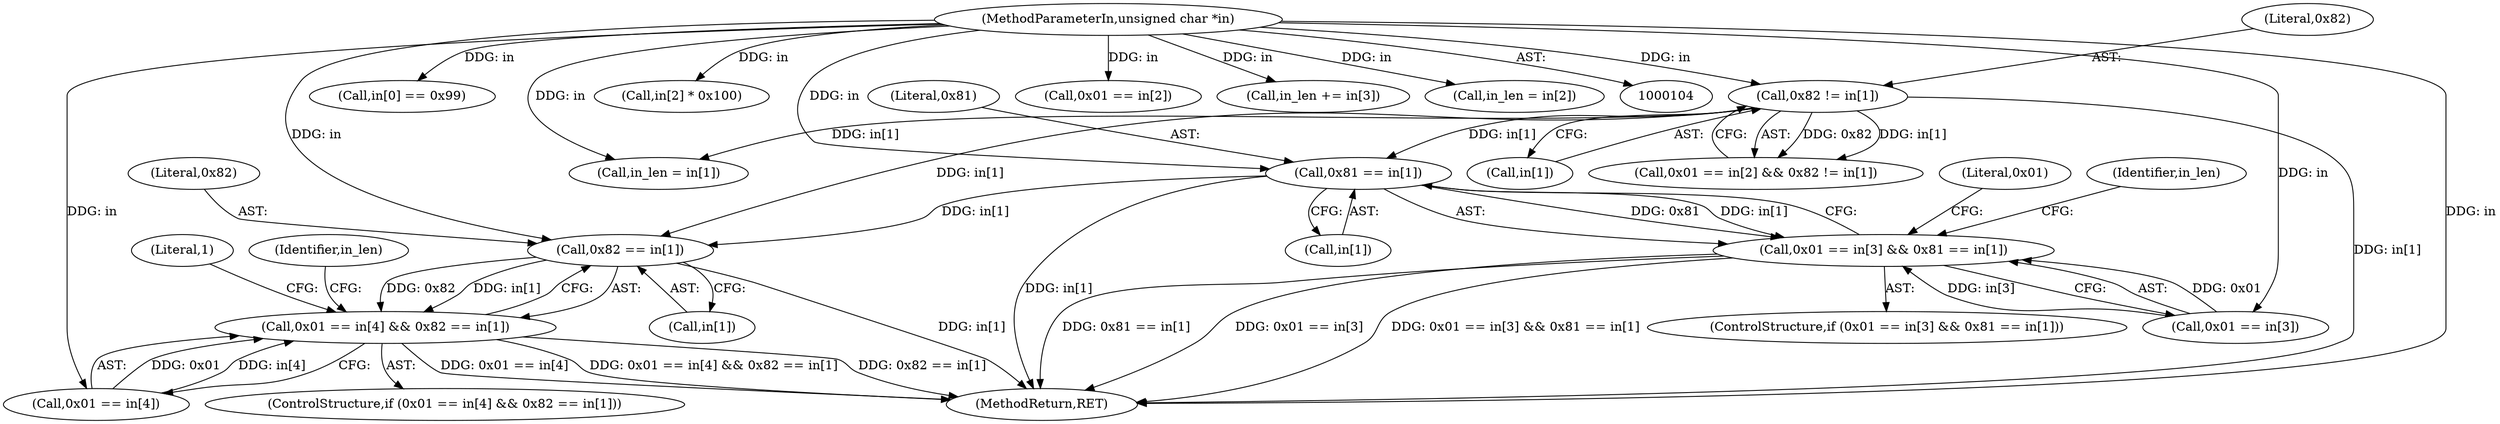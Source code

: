 digraph "0_OpenSC_8fe377e93b4b56060e5bbfb6f3142ceaeca744fa_7@array" {
"1000173" [label="(Call,0x81 == in[1])"];
"1000151" [label="(Call,0x82 != in[1])"];
"1000106" [label="(MethodParameterIn,unsigned char *in)"];
"1000167" [label="(Call,0x01 == in[3] && 0x81 == in[1])"];
"1000195" [label="(Call,0x82 == in[1])"];
"1000189" [label="(Call,0x01 == in[4] && 0x82 == in[1])"];
"1000173" [label="(Call,0x81 == in[1])"];
"1000190" [label="(Call,0x01 == in[4])"];
"1000137" [label="(Call,in[0] == 0x99)"];
"1000220" [label="(Literal,1)"];
"1000168" [label="(Call,0x01 == in[3])"];
"1000195" [label="(Call,0x82 == in[1])"];
"1000203" [label="(Call,in[2] * 0x100)"];
"1000152" [label="(Literal,0x82)"];
"1000166" [label="(ControlStructure,if (0x01 == in[3] && 0x81 == in[1]))"];
"1000174" [label="(Literal,0x81)"];
"1000191" [label="(Literal,0x01)"];
"1000145" [label="(Call,0x01 == in[2] && 0x82 != in[1])"];
"1000157" [label="(Call,in_len = in[1])"];
"1000197" [label="(Call,in[1])"];
"1000189" [label="(Call,0x01 == in[4] && 0x82 == in[1])"];
"1000146" [label="(Call,0x01 == in[2])"];
"1000106" [label="(MethodParameterIn,unsigned char *in)"];
"1000175" [label="(Call,in[1])"];
"1000196" [label="(Literal,0x82)"];
"1000180" [label="(Identifier,in_len)"];
"1000153" [label="(Call,in[1])"];
"1000293" [label="(MethodReturn,RET)"];
"1000208" [label="(Call,in_len += in[3])"];
"1000188" [label="(ControlStructure,if (0x01 == in[4] && 0x82 == in[1]))"];
"1000179" [label="(Call,in_len = in[2])"];
"1000202" [label="(Identifier,in_len)"];
"1000167" [label="(Call,0x01 == in[3] && 0x81 == in[1])"];
"1000151" [label="(Call,0x82 != in[1])"];
"1000173" -> "1000167"  [label="AST: "];
"1000173" -> "1000175"  [label="CFG: "];
"1000174" -> "1000173"  [label="AST: "];
"1000175" -> "1000173"  [label="AST: "];
"1000167" -> "1000173"  [label="CFG: "];
"1000173" -> "1000293"  [label="DDG: in[1]"];
"1000173" -> "1000167"  [label="DDG: 0x81"];
"1000173" -> "1000167"  [label="DDG: in[1]"];
"1000151" -> "1000173"  [label="DDG: in[1]"];
"1000106" -> "1000173"  [label="DDG: in"];
"1000173" -> "1000195"  [label="DDG: in[1]"];
"1000151" -> "1000145"  [label="AST: "];
"1000151" -> "1000153"  [label="CFG: "];
"1000152" -> "1000151"  [label="AST: "];
"1000153" -> "1000151"  [label="AST: "];
"1000145" -> "1000151"  [label="CFG: "];
"1000151" -> "1000293"  [label="DDG: in[1]"];
"1000151" -> "1000145"  [label="DDG: 0x82"];
"1000151" -> "1000145"  [label="DDG: in[1]"];
"1000106" -> "1000151"  [label="DDG: in"];
"1000151" -> "1000157"  [label="DDG: in[1]"];
"1000151" -> "1000195"  [label="DDG: in[1]"];
"1000106" -> "1000104"  [label="AST: "];
"1000106" -> "1000293"  [label="DDG: in"];
"1000106" -> "1000137"  [label="DDG: in"];
"1000106" -> "1000146"  [label="DDG: in"];
"1000106" -> "1000157"  [label="DDG: in"];
"1000106" -> "1000168"  [label="DDG: in"];
"1000106" -> "1000179"  [label="DDG: in"];
"1000106" -> "1000190"  [label="DDG: in"];
"1000106" -> "1000195"  [label="DDG: in"];
"1000106" -> "1000203"  [label="DDG: in"];
"1000106" -> "1000208"  [label="DDG: in"];
"1000167" -> "1000166"  [label="AST: "];
"1000167" -> "1000168"  [label="CFG: "];
"1000168" -> "1000167"  [label="AST: "];
"1000180" -> "1000167"  [label="CFG: "];
"1000191" -> "1000167"  [label="CFG: "];
"1000167" -> "1000293"  [label="DDG: 0x01 == in[3]"];
"1000167" -> "1000293"  [label="DDG: 0x01 == in[3] && 0x81 == in[1]"];
"1000167" -> "1000293"  [label="DDG: 0x81 == in[1]"];
"1000168" -> "1000167"  [label="DDG: 0x01"];
"1000168" -> "1000167"  [label="DDG: in[3]"];
"1000195" -> "1000189"  [label="AST: "];
"1000195" -> "1000197"  [label="CFG: "];
"1000196" -> "1000195"  [label="AST: "];
"1000197" -> "1000195"  [label="AST: "];
"1000189" -> "1000195"  [label="CFG: "];
"1000195" -> "1000293"  [label="DDG: in[1]"];
"1000195" -> "1000189"  [label="DDG: 0x82"];
"1000195" -> "1000189"  [label="DDG: in[1]"];
"1000189" -> "1000188"  [label="AST: "];
"1000189" -> "1000190"  [label="CFG: "];
"1000190" -> "1000189"  [label="AST: "];
"1000202" -> "1000189"  [label="CFG: "];
"1000220" -> "1000189"  [label="CFG: "];
"1000189" -> "1000293"  [label="DDG: 0x01 == in[4]"];
"1000189" -> "1000293"  [label="DDG: 0x01 == in[4] && 0x82 == in[1]"];
"1000189" -> "1000293"  [label="DDG: 0x82 == in[1]"];
"1000190" -> "1000189"  [label="DDG: 0x01"];
"1000190" -> "1000189"  [label="DDG: in[4]"];
}
